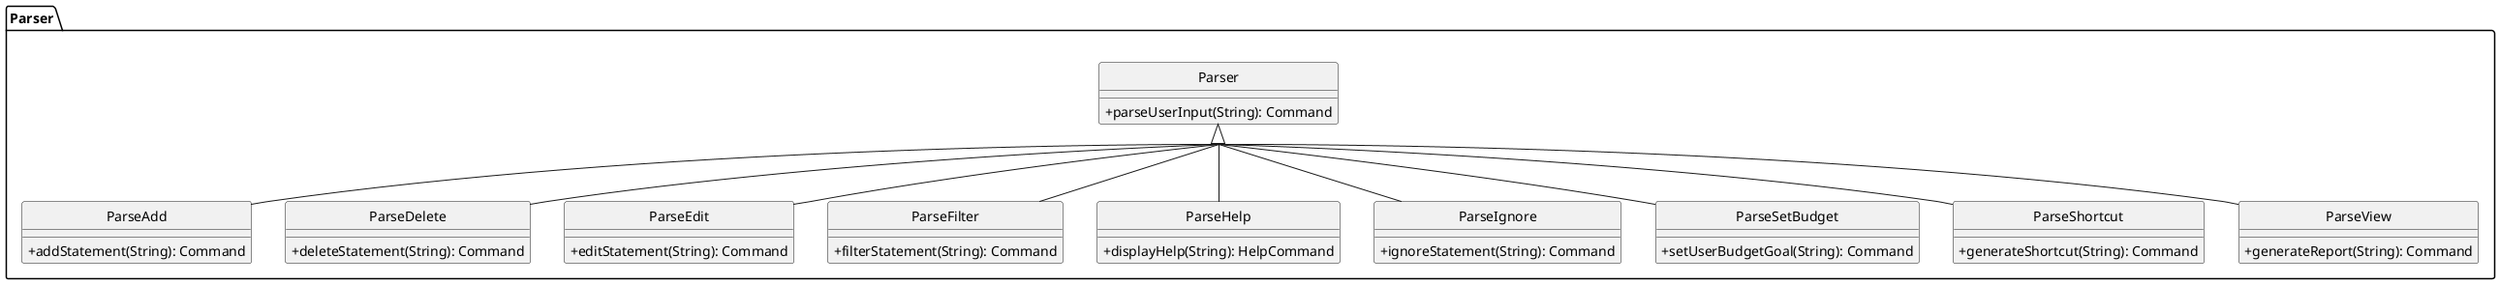 @startuml
skinparam classAttributeIconSize 0
skinparam groupInheritance 2
hide circle
hide empty methods

package Parser {

Class Parser{
+parseUserInput(String): Command
}

Class ParseAdd{
+addStatement(String): Command
}
Class ParseDelete{
+deleteStatement(String): Command
}
Class ParseEdit{
+editStatement(String): Command
}
Class ParseFilter{
+filterStatement(String): Command
}
Class ParseHelp{
+displayHelp(String): HelpCommand
}
Class ParseIgnore{
+ignoreStatement(String): Command
}
Class ParseSetBudget{
+setUserBudgetGoal(String): Command
}
Class ParseShortcut{
+generateShortcut(String): Command
}
Class ParseView{
+generateReport(String): Command
}

Parser <|-- ParseAdd
Parser <|-- ParseDelete
Parser <|-- ParseEdit
Parser <|-- ParseFilter
Parser <|-- ParseHelp
Parser <|-- ParseIgnore
Parser <|-- ParseSetBudget
Parser <|-- ParseShortcut
Parser <|-- ParseView

}
@enduml